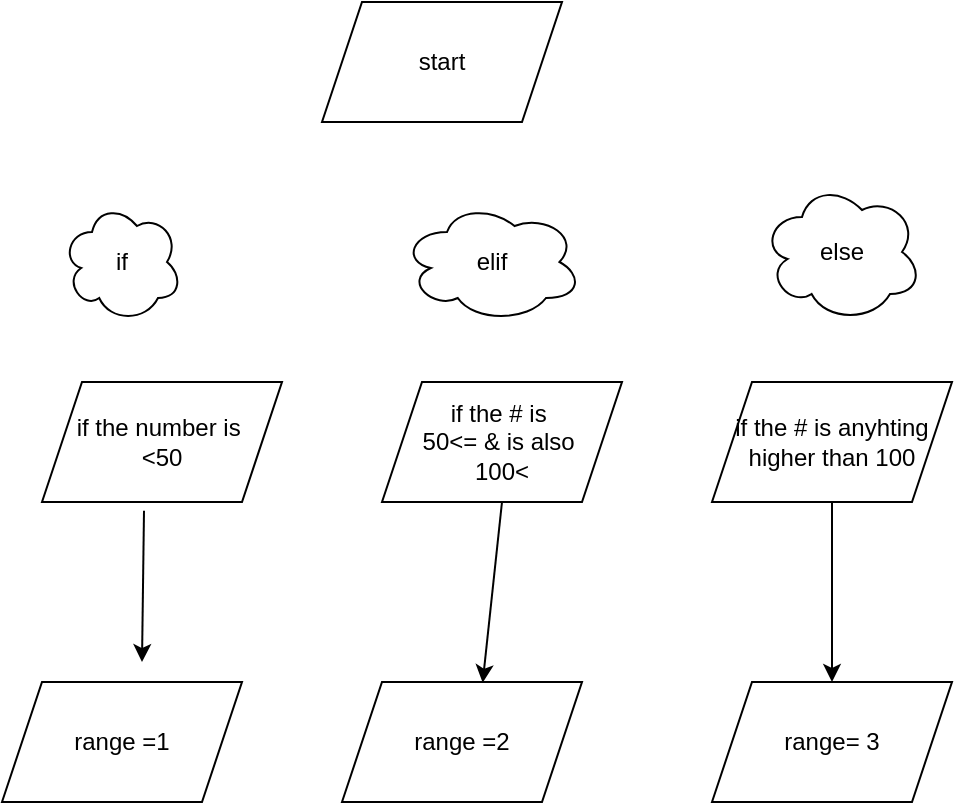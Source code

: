 <mxfile>
    <diagram id="DXxBFrQphdQlulFVt9TH" name="Page-1">
        <mxGraphModel dx="475" dy="514" grid="1" gridSize="10" guides="1" tooltips="1" connect="1" arrows="1" fold="1" page="1" pageScale="1" pageWidth="850" pageHeight="1100" math="0" shadow="0">
            <root>
                <mxCell id="0"/>
                <mxCell id="1" parent="0"/>
                <mxCell id="2" value="start" style="shape=parallelogram;perimeter=parallelogramPerimeter;whiteSpace=wrap;html=1;fixedSize=1;" vertex="1" parent="1">
                    <mxGeometry x="170" y="70" width="120" height="60" as="geometry"/>
                </mxCell>
                <mxCell id="3" value="if the number is&amp;nbsp;&lt;br&gt;&amp;lt;50" style="shape=parallelogram;perimeter=parallelogramPerimeter;whiteSpace=wrap;html=1;fixedSize=1;" vertex="1" parent="1">
                    <mxGeometry x="30" y="260" width="120" height="60" as="geometry"/>
                </mxCell>
                <mxCell id="5" value="" style="endArrow=classic;html=1;exitX=0.425;exitY=1.072;exitDx=0;exitDy=0;exitPerimeter=0;" edge="1" parent="1" source="3">
                    <mxGeometry width="50" height="50" relative="1" as="geometry">
                        <mxPoint x="80" y="380" as="sourcePoint"/>
                        <mxPoint x="80" y="400" as="targetPoint"/>
                    </mxGeometry>
                </mxCell>
                <mxCell id="6" value="range =1" style="shape=parallelogram;perimeter=parallelogramPerimeter;whiteSpace=wrap;html=1;fixedSize=1;" vertex="1" parent="1">
                    <mxGeometry x="10" y="410" width="120" height="60" as="geometry"/>
                </mxCell>
                <mxCell id="7" value="range =2" style="shape=parallelogram;perimeter=parallelogramPerimeter;whiteSpace=wrap;html=1;fixedSize=1;" vertex="1" parent="1">
                    <mxGeometry x="180" y="410" width="120" height="60" as="geometry"/>
                </mxCell>
                <mxCell id="8" value="range= 3" style="shape=parallelogram;perimeter=parallelogramPerimeter;whiteSpace=wrap;html=1;fixedSize=1;" vertex="1" parent="1">
                    <mxGeometry x="365" y="410" width="120" height="60" as="geometry"/>
                </mxCell>
                <mxCell id="9" value="if the # is&amp;nbsp;&lt;br&gt;50&amp;lt;= &amp;amp; is also&amp;nbsp;&lt;br&gt;100&amp;lt;" style="shape=parallelogram;perimeter=parallelogramPerimeter;whiteSpace=wrap;html=1;fixedSize=1;" vertex="1" parent="1">
                    <mxGeometry x="200" y="260" width="120" height="60" as="geometry"/>
                </mxCell>
                <mxCell id="10" value="if the # is anyhting higher than 100" style="shape=parallelogram;perimeter=parallelogramPerimeter;whiteSpace=wrap;html=1;fixedSize=1;" vertex="1" parent="1">
                    <mxGeometry x="365" y="260" width="120" height="60" as="geometry"/>
                </mxCell>
                <mxCell id="11" value="" style="endArrow=classic;html=1;exitX=0.5;exitY=1;exitDx=0;exitDy=0;entryX=0.586;entryY=0.006;entryDx=0;entryDy=0;entryPerimeter=0;" edge="1" parent="1" source="9" target="7">
                    <mxGeometry width="50" height="50" relative="1" as="geometry">
                        <mxPoint x="250" y="400" as="sourcePoint"/>
                        <mxPoint x="300" y="350" as="targetPoint"/>
                    </mxGeometry>
                </mxCell>
                <mxCell id="12" value="" style="endArrow=classic;html=1;exitX=0.5;exitY=1;exitDx=0;exitDy=0;entryX=0.5;entryY=0;entryDx=0;entryDy=0;" edge="1" parent="1" source="10" target="8">
                    <mxGeometry width="50" height="50" relative="1" as="geometry">
                        <mxPoint x="420" y="390" as="sourcePoint"/>
                        <mxPoint x="470" y="340" as="targetPoint"/>
                    </mxGeometry>
                </mxCell>
                <mxCell id="13" value="if" style="ellipse;shape=cloud;whiteSpace=wrap;html=1;" vertex="1" parent="1">
                    <mxGeometry x="40" y="170" width="60" height="60" as="geometry"/>
                </mxCell>
                <mxCell id="14" value="elif" style="ellipse;shape=cloud;whiteSpace=wrap;html=1;" vertex="1" parent="1">
                    <mxGeometry x="210" y="170" width="90" height="60" as="geometry"/>
                </mxCell>
                <mxCell id="15" value="else" style="ellipse;shape=cloud;whiteSpace=wrap;html=1;" vertex="1" parent="1">
                    <mxGeometry x="390" y="160" width="80" height="70" as="geometry"/>
                </mxCell>
            </root>
        </mxGraphModel>
    </diagram>
</mxfile>